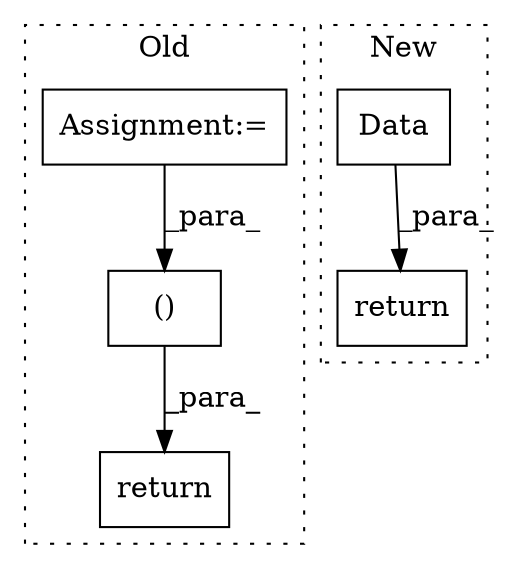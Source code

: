 digraph G {
subgraph cluster0 {
1 [label="return" a="41" s="3281" l="12" shape="box"];
3 [label="()" a="106" s="3293" l="32" shape="box"];
5 [label="Assignment:=" a="7" s="3250" l="1" shape="box"];
label = "Old";
style="dotted";
}
subgraph cluster1 {
2 [label="Data" a="32" s="3457" l="6" shape="box"];
4 [label="return" a="41" s="3540" l="7" shape="box"];
label = "New";
style="dotted";
}
2 -> 4 [label="_para_"];
3 -> 1 [label="_para_"];
5 -> 3 [label="_para_"];
}